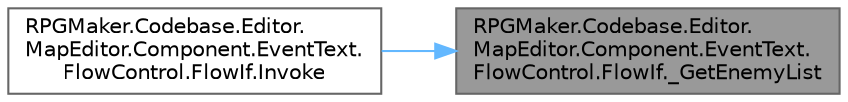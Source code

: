 digraph "RPGMaker.Codebase.Editor.MapEditor.Component.EventText.FlowControl.FlowIf._GetEnemyList"
{
 // LATEX_PDF_SIZE
  bgcolor="transparent";
  edge [fontname=Helvetica,fontsize=10,labelfontname=Helvetica,labelfontsize=10];
  node [fontname=Helvetica,fontsize=10,shape=box,height=0.2,width=0.4];
  rankdir="RL";
  Node1 [id="Node000001",label="RPGMaker.Codebase.Editor.\lMapEditor.Component.EventText.\lFlowControl.FlowIf._GetEnemyList",height=0.2,width=0.4,color="gray40", fillcolor="grey60", style="filled", fontcolor="black",tooltip=" "];
  Node1 -> Node2 [id="edge1_Node000001_Node000002",dir="back",color="steelblue1",style="solid",tooltip=" "];
  Node2 [id="Node000002",label="RPGMaker.Codebase.Editor.\lMapEditor.Component.EventText.\lFlowControl.FlowIf.Invoke",height=0.2,width=0.4,color="grey40", fillcolor="white", style="filled",URL="$d6/dad/class_r_p_g_maker_1_1_codebase_1_1_editor_1_1_map_editor_1_1_component_1_1_event_text_1_1_flow_control_1_1_flow_if.html#a124a5a9f1891ad1ff1d17ef80b0f826a",tooltip="メモ [0] 条件を満たさない分岐(0:しない 1:する) [1] 複数選択の可否(0:しない 1:する) [2] 処理の方法(0:AND 1:OR) [3] 有効化(0 or 1) [4] スイッチ選..."];
}
